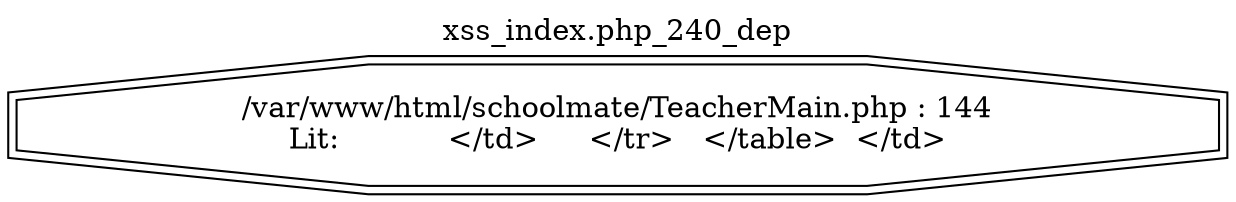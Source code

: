 digraph cfg {
  label="xss_index.php_240_dep";
  labelloc=t;
  n1 [shape=doubleoctagon, label="/var/www/html/schoolmate/TeacherMain.php : 144\nLit:  	 </td>	</tr>   </table>  </td>\n"];
}
